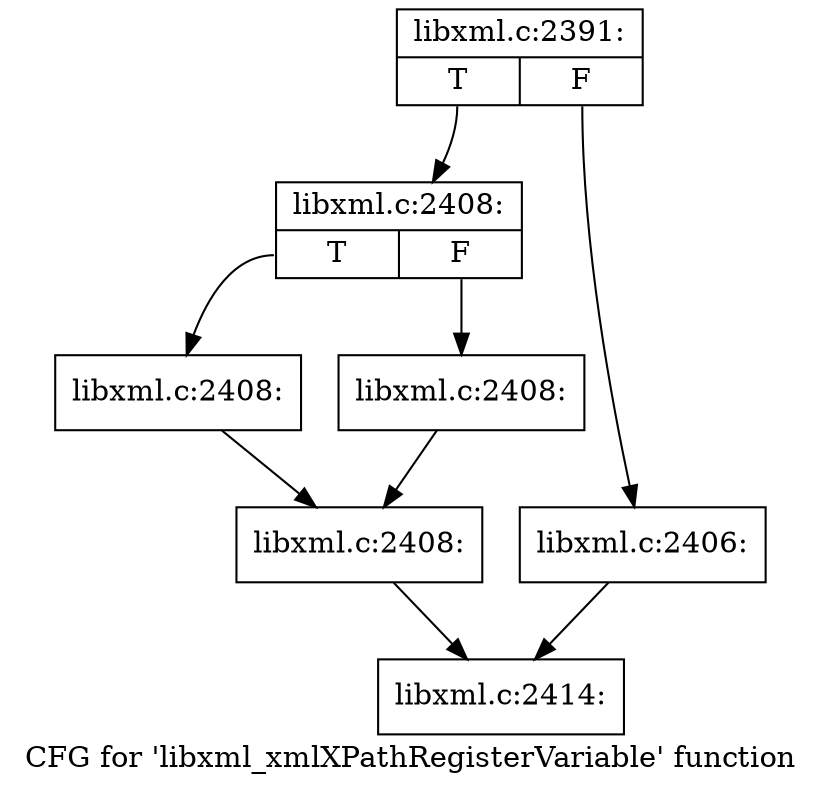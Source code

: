 digraph "CFG for 'libxml_xmlXPathRegisterVariable' function" {
	label="CFG for 'libxml_xmlXPathRegisterVariable' function";

	Node0x52c45d0 [shape=record,label="{libxml.c:2391:|{<s0>T|<s1>F}}"];
	Node0x52c45d0:s0 -> Node0x52e2800;
	Node0x52c45d0:s1 -> Node0x52e27b0;
	Node0x52e27b0 [shape=record,label="{libxml.c:2406:}"];
	Node0x52e27b0 -> Node0x52114a0;
	Node0x52e2800 [shape=record,label="{libxml.c:2408:|{<s0>T|<s1>F}}"];
	Node0x52e2800:s0 -> Node0x52e3160;
	Node0x52e2800:s1 -> Node0x52e31b0;
	Node0x52e3160 [shape=record,label="{libxml.c:2408:}"];
	Node0x52e3160 -> Node0x52e3200;
	Node0x52e31b0 [shape=record,label="{libxml.c:2408:}"];
	Node0x52e31b0 -> Node0x52e3200;
	Node0x52e3200 [shape=record,label="{libxml.c:2408:}"];
	Node0x52e3200 -> Node0x52114a0;
	Node0x52114a0 [shape=record,label="{libxml.c:2414:}"];
}
